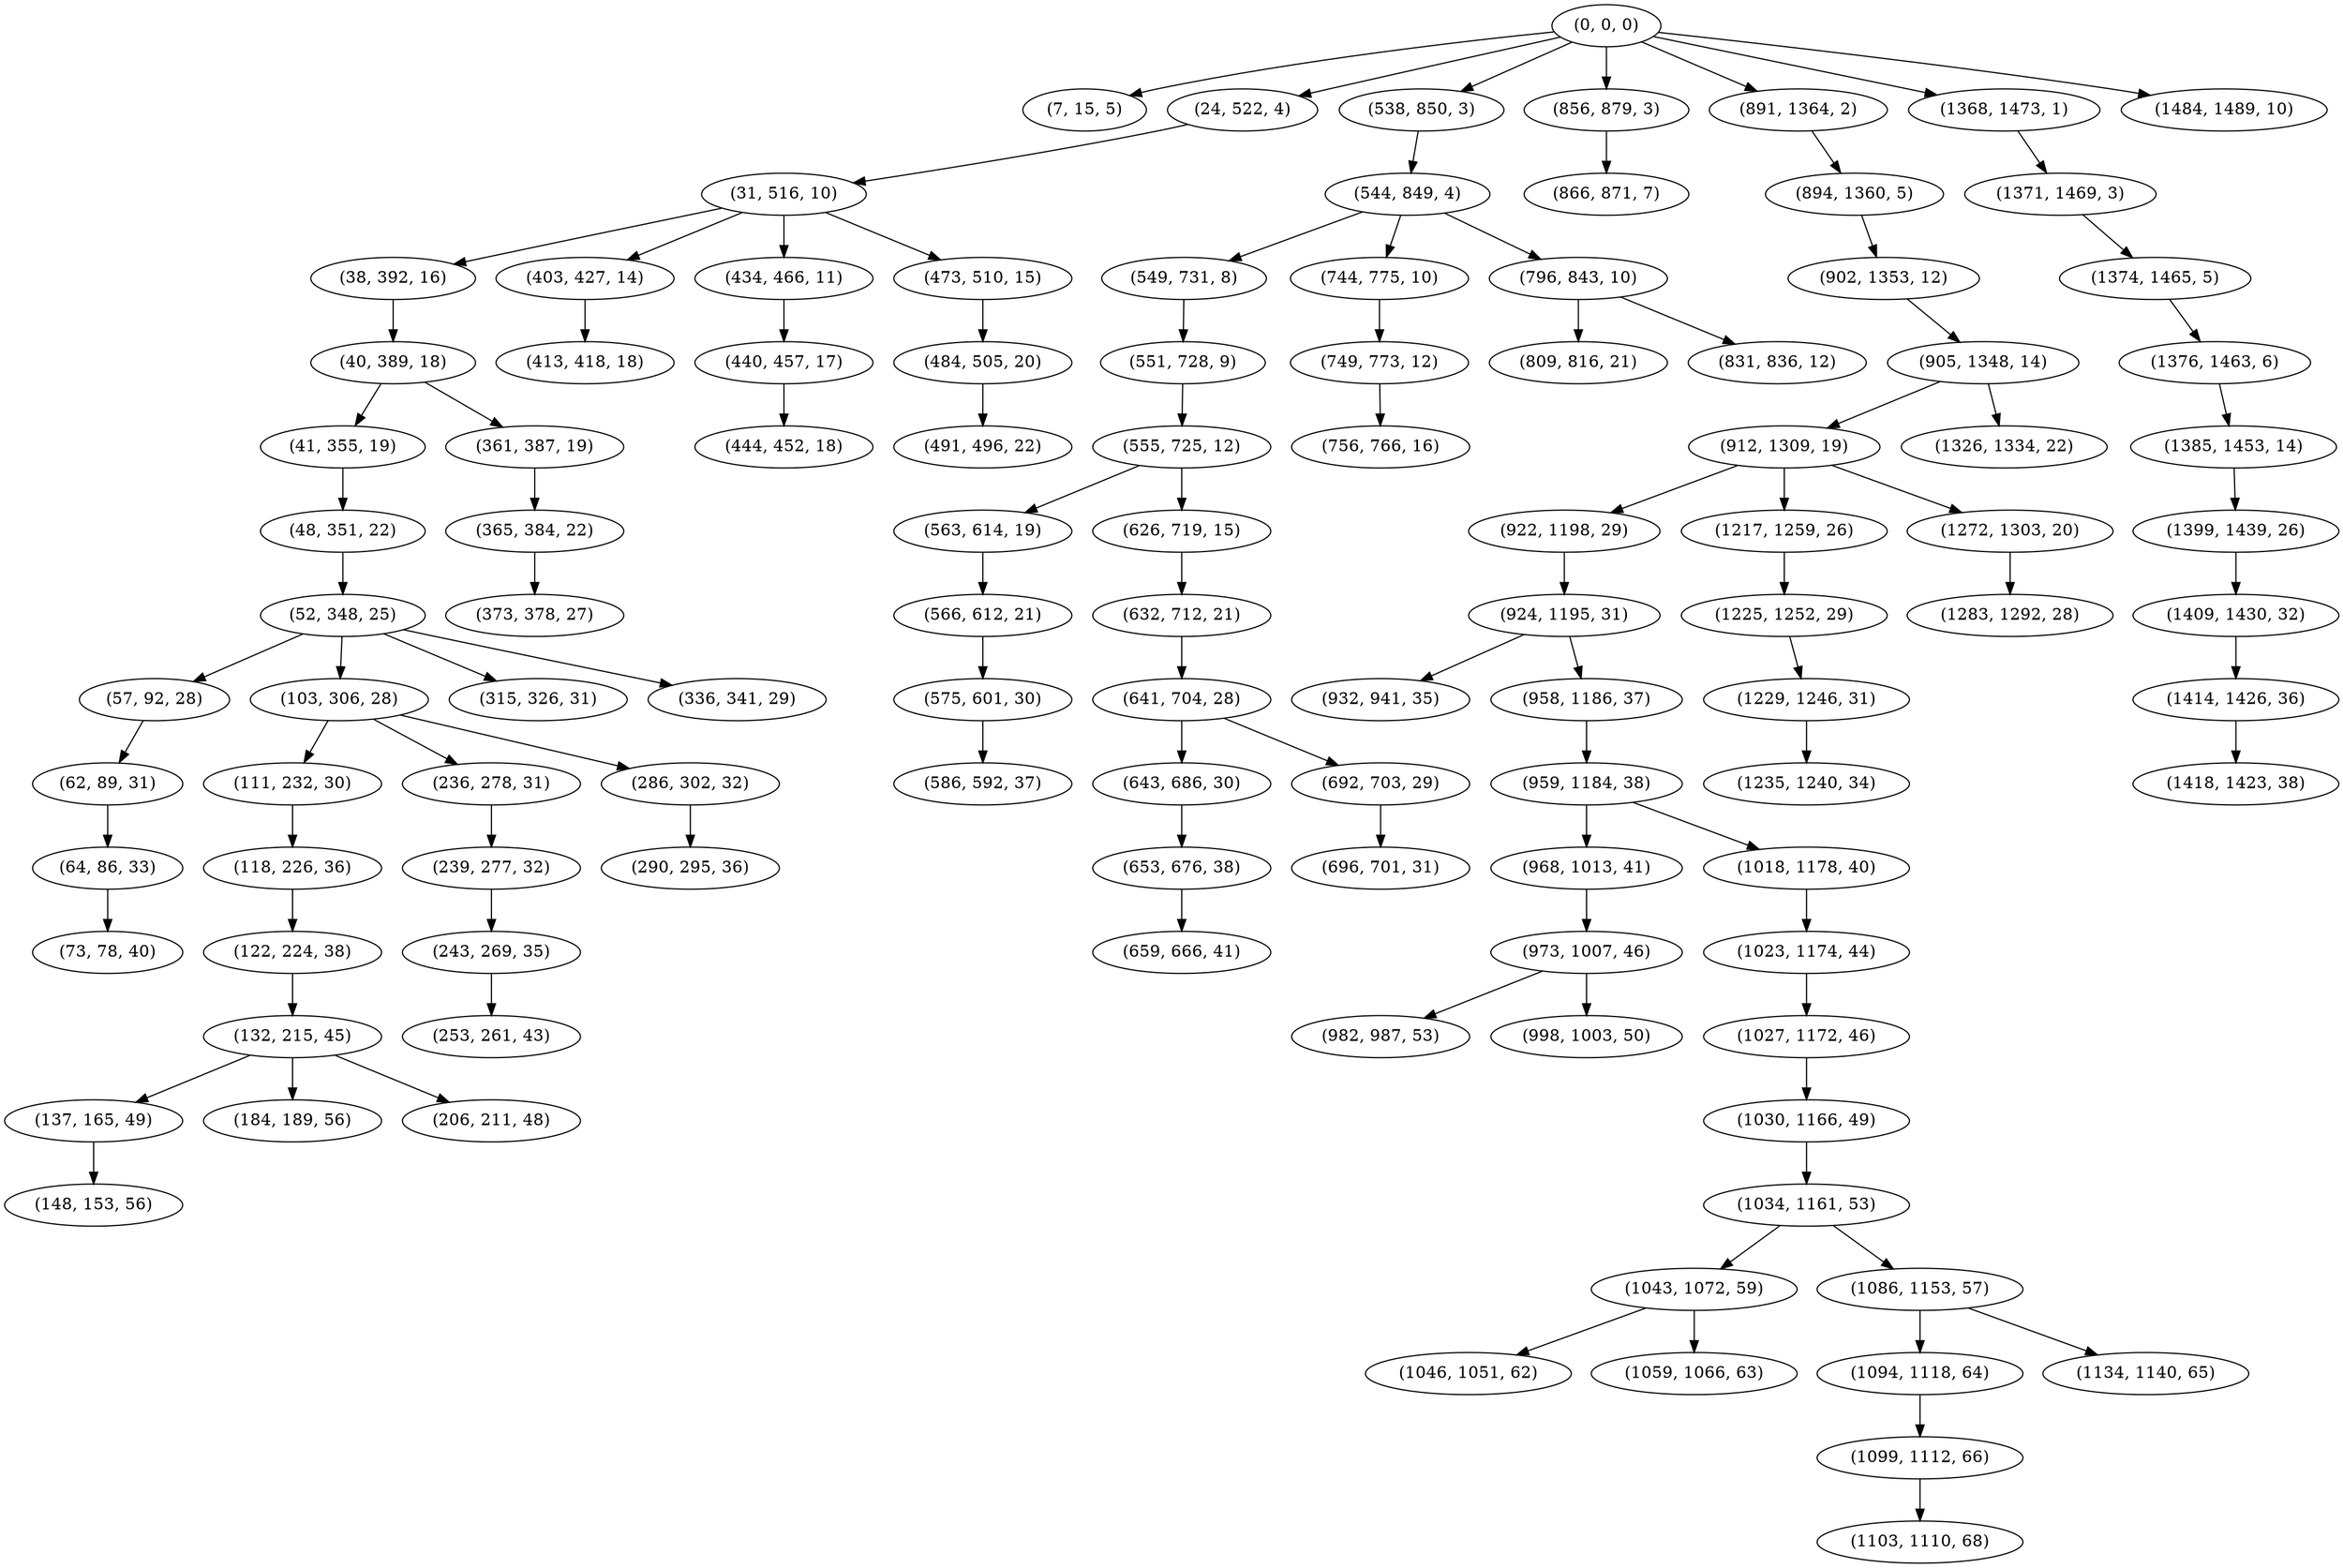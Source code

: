 digraph tree {
    "(0, 0, 0)";
    "(7, 15, 5)";
    "(24, 522, 4)";
    "(31, 516, 10)";
    "(38, 392, 16)";
    "(40, 389, 18)";
    "(41, 355, 19)";
    "(48, 351, 22)";
    "(52, 348, 25)";
    "(57, 92, 28)";
    "(62, 89, 31)";
    "(64, 86, 33)";
    "(73, 78, 40)";
    "(103, 306, 28)";
    "(111, 232, 30)";
    "(118, 226, 36)";
    "(122, 224, 38)";
    "(132, 215, 45)";
    "(137, 165, 49)";
    "(148, 153, 56)";
    "(184, 189, 56)";
    "(206, 211, 48)";
    "(236, 278, 31)";
    "(239, 277, 32)";
    "(243, 269, 35)";
    "(253, 261, 43)";
    "(286, 302, 32)";
    "(290, 295, 36)";
    "(315, 326, 31)";
    "(336, 341, 29)";
    "(361, 387, 19)";
    "(365, 384, 22)";
    "(373, 378, 27)";
    "(403, 427, 14)";
    "(413, 418, 18)";
    "(434, 466, 11)";
    "(440, 457, 17)";
    "(444, 452, 18)";
    "(473, 510, 15)";
    "(484, 505, 20)";
    "(491, 496, 22)";
    "(538, 850, 3)";
    "(544, 849, 4)";
    "(549, 731, 8)";
    "(551, 728, 9)";
    "(555, 725, 12)";
    "(563, 614, 19)";
    "(566, 612, 21)";
    "(575, 601, 30)";
    "(586, 592, 37)";
    "(626, 719, 15)";
    "(632, 712, 21)";
    "(641, 704, 28)";
    "(643, 686, 30)";
    "(653, 676, 38)";
    "(659, 666, 41)";
    "(692, 703, 29)";
    "(696, 701, 31)";
    "(744, 775, 10)";
    "(749, 773, 12)";
    "(756, 766, 16)";
    "(796, 843, 10)";
    "(809, 816, 21)";
    "(831, 836, 12)";
    "(856, 879, 3)";
    "(866, 871, 7)";
    "(891, 1364, 2)";
    "(894, 1360, 5)";
    "(902, 1353, 12)";
    "(905, 1348, 14)";
    "(912, 1309, 19)";
    "(922, 1198, 29)";
    "(924, 1195, 31)";
    "(932, 941, 35)";
    "(958, 1186, 37)";
    "(959, 1184, 38)";
    "(968, 1013, 41)";
    "(973, 1007, 46)";
    "(982, 987, 53)";
    "(998, 1003, 50)";
    "(1018, 1178, 40)";
    "(1023, 1174, 44)";
    "(1027, 1172, 46)";
    "(1030, 1166, 49)";
    "(1034, 1161, 53)";
    "(1043, 1072, 59)";
    "(1046, 1051, 62)";
    "(1059, 1066, 63)";
    "(1086, 1153, 57)";
    "(1094, 1118, 64)";
    "(1099, 1112, 66)";
    "(1103, 1110, 68)";
    "(1134, 1140, 65)";
    "(1217, 1259, 26)";
    "(1225, 1252, 29)";
    "(1229, 1246, 31)";
    "(1235, 1240, 34)";
    "(1272, 1303, 20)";
    "(1283, 1292, 28)";
    "(1326, 1334, 22)";
    "(1368, 1473, 1)";
    "(1371, 1469, 3)";
    "(1374, 1465, 5)";
    "(1376, 1463, 6)";
    "(1385, 1453, 14)";
    "(1399, 1439, 26)";
    "(1409, 1430, 32)";
    "(1414, 1426, 36)";
    "(1418, 1423, 38)";
    "(1484, 1489, 10)";
    "(0, 0, 0)" -> "(7, 15, 5)";
    "(0, 0, 0)" -> "(24, 522, 4)";
    "(0, 0, 0)" -> "(538, 850, 3)";
    "(0, 0, 0)" -> "(856, 879, 3)";
    "(0, 0, 0)" -> "(891, 1364, 2)";
    "(0, 0, 0)" -> "(1368, 1473, 1)";
    "(0, 0, 0)" -> "(1484, 1489, 10)";
    "(24, 522, 4)" -> "(31, 516, 10)";
    "(31, 516, 10)" -> "(38, 392, 16)";
    "(31, 516, 10)" -> "(403, 427, 14)";
    "(31, 516, 10)" -> "(434, 466, 11)";
    "(31, 516, 10)" -> "(473, 510, 15)";
    "(38, 392, 16)" -> "(40, 389, 18)";
    "(40, 389, 18)" -> "(41, 355, 19)";
    "(40, 389, 18)" -> "(361, 387, 19)";
    "(41, 355, 19)" -> "(48, 351, 22)";
    "(48, 351, 22)" -> "(52, 348, 25)";
    "(52, 348, 25)" -> "(57, 92, 28)";
    "(52, 348, 25)" -> "(103, 306, 28)";
    "(52, 348, 25)" -> "(315, 326, 31)";
    "(52, 348, 25)" -> "(336, 341, 29)";
    "(57, 92, 28)" -> "(62, 89, 31)";
    "(62, 89, 31)" -> "(64, 86, 33)";
    "(64, 86, 33)" -> "(73, 78, 40)";
    "(103, 306, 28)" -> "(111, 232, 30)";
    "(103, 306, 28)" -> "(236, 278, 31)";
    "(103, 306, 28)" -> "(286, 302, 32)";
    "(111, 232, 30)" -> "(118, 226, 36)";
    "(118, 226, 36)" -> "(122, 224, 38)";
    "(122, 224, 38)" -> "(132, 215, 45)";
    "(132, 215, 45)" -> "(137, 165, 49)";
    "(132, 215, 45)" -> "(184, 189, 56)";
    "(132, 215, 45)" -> "(206, 211, 48)";
    "(137, 165, 49)" -> "(148, 153, 56)";
    "(236, 278, 31)" -> "(239, 277, 32)";
    "(239, 277, 32)" -> "(243, 269, 35)";
    "(243, 269, 35)" -> "(253, 261, 43)";
    "(286, 302, 32)" -> "(290, 295, 36)";
    "(361, 387, 19)" -> "(365, 384, 22)";
    "(365, 384, 22)" -> "(373, 378, 27)";
    "(403, 427, 14)" -> "(413, 418, 18)";
    "(434, 466, 11)" -> "(440, 457, 17)";
    "(440, 457, 17)" -> "(444, 452, 18)";
    "(473, 510, 15)" -> "(484, 505, 20)";
    "(484, 505, 20)" -> "(491, 496, 22)";
    "(538, 850, 3)" -> "(544, 849, 4)";
    "(544, 849, 4)" -> "(549, 731, 8)";
    "(544, 849, 4)" -> "(744, 775, 10)";
    "(544, 849, 4)" -> "(796, 843, 10)";
    "(549, 731, 8)" -> "(551, 728, 9)";
    "(551, 728, 9)" -> "(555, 725, 12)";
    "(555, 725, 12)" -> "(563, 614, 19)";
    "(555, 725, 12)" -> "(626, 719, 15)";
    "(563, 614, 19)" -> "(566, 612, 21)";
    "(566, 612, 21)" -> "(575, 601, 30)";
    "(575, 601, 30)" -> "(586, 592, 37)";
    "(626, 719, 15)" -> "(632, 712, 21)";
    "(632, 712, 21)" -> "(641, 704, 28)";
    "(641, 704, 28)" -> "(643, 686, 30)";
    "(641, 704, 28)" -> "(692, 703, 29)";
    "(643, 686, 30)" -> "(653, 676, 38)";
    "(653, 676, 38)" -> "(659, 666, 41)";
    "(692, 703, 29)" -> "(696, 701, 31)";
    "(744, 775, 10)" -> "(749, 773, 12)";
    "(749, 773, 12)" -> "(756, 766, 16)";
    "(796, 843, 10)" -> "(809, 816, 21)";
    "(796, 843, 10)" -> "(831, 836, 12)";
    "(856, 879, 3)" -> "(866, 871, 7)";
    "(891, 1364, 2)" -> "(894, 1360, 5)";
    "(894, 1360, 5)" -> "(902, 1353, 12)";
    "(902, 1353, 12)" -> "(905, 1348, 14)";
    "(905, 1348, 14)" -> "(912, 1309, 19)";
    "(905, 1348, 14)" -> "(1326, 1334, 22)";
    "(912, 1309, 19)" -> "(922, 1198, 29)";
    "(912, 1309, 19)" -> "(1217, 1259, 26)";
    "(912, 1309, 19)" -> "(1272, 1303, 20)";
    "(922, 1198, 29)" -> "(924, 1195, 31)";
    "(924, 1195, 31)" -> "(932, 941, 35)";
    "(924, 1195, 31)" -> "(958, 1186, 37)";
    "(958, 1186, 37)" -> "(959, 1184, 38)";
    "(959, 1184, 38)" -> "(968, 1013, 41)";
    "(959, 1184, 38)" -> "(1018, 1178, 40)";
    "(968, 1013, 41)" -> "(973, 1007, 46)";
    "(973, 1007, 46)" -> "(982, 987, 53)";
    "(973, 1007, 46)" -> "(998, 1003, 50)";
    "(1018, 1178, 40)" -> "(1023, 1174, 44)";
    "(1023, 1174, 44)" -> "(1027, 1172, 46)";
    "(1027, 1172, 46)" -> "(1030, 1166, 49)";
    "(1030, 1166, 49)" -> "(1034, 1161, 53)";
    "(1034, 1161, 53)" -> "(1043, 1072, 59)";
    "(1034, 1161, 53)" -> "(1086, 1153, 57)";
    "(1043, 1072, 59)" -> "(1046, 1051, 62)";
    "(1043, 1072, 59)" -> "(1059, 1066, 63)";
    "(1086, 1153, 57)" -> "(1094, 1118, 64)";
    "(1086, 1153, 57)" -> "(1134, 1140, 65)";
    "(1094, 1118, 64)" -> "(1099, 1112, 66)";
    "(1099, 1112, 66)" -> "(1103, 1110, 68)";
    "(1217, 1259, 26)" -> "(1225, 1252, 29)";
    "(1225, 1252, 29)" -> "(1229, 1246, 31)";
    "(1229, 1246, 31)" -> "(1235, 1240, 34)";
    "(1272, 1303, 20)" -> "(1283, 1292, 28)";
    "(1368, 1473, 1)" -> "(1371, 1469, 3)";
    "(1371, 1469, 3)" -> "(1374, 1465, 5)";
    "(1374, 1465, 5)" -> "(1376, 1463, 6)";
    "(1376, 1463, 6)" -> "(1385, 1453, 14)";
    "(1385, 1453, 14)" -> "(1399, 1439, 26)";
    "(1399, 1439, 26)" -> "(1409, 1430, 32)";
    "(1409, 1430, 32)" -> "(1414, 1426, 36)";
    "(1414, 1426, 36)" -> "(1418, 1423, 38)";
}
